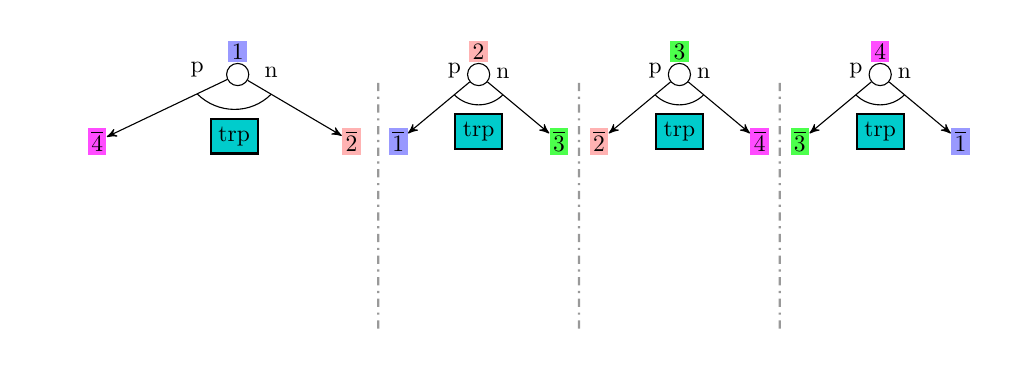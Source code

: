 \usetikzlibrary{arrows}
\begin{tikzpicture}
[
	scale=0.85,
	transform shape
%	edge from parent/.style={draw,->,>=stealth'}
]

\path[use as bounding box] (-30mm,7mm) rectangle (111mm,-40mm);

\definecolor{ref1col}{rgb}{0.6,0.6,1.0}
\definecolor{ref2col}{rgb}{1.0,0.7,0.7}
\definecolor{ref3col}{rgb}{0.3,1.0,0.3}
\definecolor{ref4col}{rgb}{1.0,0.3,1.0}
\definecolor{trpcol}{rgb}{0.0,0.8, 0.8}

\tikzstyle{state}=[draw,circle]
\tikzstyle{trans}=[draw,->,>=stealth']
\tikzstyle{abstr}=[draw,dotted,thick]
\tikzstyle{ref}=[rectangle,inner sep=0.5mm]
\tikzstyle{sepline}=[draw=black!40,thick,dashdotted]
\tikzstyle{trpbox}=[thick,draw=black,fill=trpcol,yshift=-4mm]

% Automaton 1
\node[state] (q1) at (0mm,0mm) {};
\node[] (r4) [below of=q1] {};
\node[node distance=14mm] (r3) [left of=r4] {};
\node[ref,fill=ref4col,node distance=7mm] (r1) [left of=r3] {$\overline{4}$};
\node[] (r5) [right of=r4] {};
\node[ref,fill=ref2col,node distance=7mm] (r2) [right of=r5] {$\overline{2}$};

\draw (q1) edge[trans] node[near start,label={above:p}] (r1mid) {} (r1);
\draw (q1) edge[trans] node[near start,label={above:n}] (r2mid) {} (r2);
%\draw (q1) edge[trans] node[near start,label={below right:t}] (r4mid) {} (r4);
\draw (r1mid.center) to[out=-45,in=225] node[trpbox] {trp} (r2mid.center);

\node[anchor=south,ref,fill=ref1col] at (q1.north) {1};

\node (adfdfds) [right of=q1,xshift=11mm] {};
\node (adfdfds2) [below of=adfdfds,yshift=-30mm] {};
\draw[sepline] (adfdfds) edge (adfdfds2);

% Automaton 2
\node[state] (bq1) [right of=q1,xshift=26mm] {};
\node[] (br4) [below of=bq1] {};
\node[] (br3) [node distance=6mm,left of=br4] {};
\node[ref,fill=ref1col] (br1) [node distance=6mm,left of=br3] {$\overline{1}$};
\node[] (br5) [node distance=6mm,right of=br4] {};
\node[ref,fill=ref3col] (br2) [node distance=6mm,right of=br5] {$\overline{3}$};

\draw (bq1) edge[trans] node[near start,label={above:p}] (br1mid) {} (br1);
\draw (bq1) edge[trans] node[near start,label={above:n}] (br2mid) {} (br2);
%\draw (bq1) edge[trans] node[near start,label={below right:t}] (br4mid) {} (br4);
\draw (br1mid.center) to[out=-45,in=225] node[trpbox] {trp} (br2mid.center);

\node[anchor=south,ref,fill=ref2col] at (bq1.north) {2};

\node (badfdfds) [right of=bq1,xshift=5mm] {};
\node (badfdfds2) [below of=badfdfds,yshift=-30mm] {};
\draw[sepline] (badfdfds) edge (badfdfds2);


% Automaton 3
\node[state] (cq1) [right of=bq1,xshift=20mm] {};
\node[] (cr4) [below of=cq1] {};
\node[] (cr3) [node distance=6mm,left of=cr4] {};
\node[ref,fill=ref2col] (cr1) [node distance=6mm,left of=cr3] {$\overline{2}$};
\node[] (cr5) [node distance=6mm,right of=cr4] {};
\node[ref,fill=ref4col] (cr2) [node distance=6mm,right of=cr5] {$\overline{4}$};

\draw (cq1) edge[trans] node[near start,label={above:p}] (cr1mid) {} (cr1);
\draw (cq1) edge[trans] node[near start,label={above:n}] (cr2mid) {} (cr2);
%\draw (cq1) edge[trans] node[near start,label={below right:t}] (cr4mid) {} (cr4);
\draw (cr1mid.center) to[out=-45,in=225] node[trpbox] {trp} (cr2mid.center);

\node[anchor=south,ref,fill=ref3col] at (cq1.north) {3};

\node (cadfdfds) [right of=cq1,xshift=5mm] {};
\node (cadfdfds2) [below of=cadfdfds,yshift=-30mm] {};
\draw[sepline] (cadfdfds) edge (cadfdfds2);



% Automaton 4
\node[state] (dq1) [right of=cq1,xshift=20mm] {};
\node[] (dr4) [below of=dq1] {};
\node[] (dr3) [node distance=6mm,left of=dr4] {};
\node[ref,fill=ref3col] (dr1) [node distance=6mm,left of=dr3] {$\overline{3}$};
\node[] (dr5) [node distance=6mm,right of=dr4] {};
\node[ref,fill=ref1col] (dr2) [node distance=6mm,right of=dr5] {$\overline{1}$};

\draw (dq1) edge[trans] node[near start,label={above:p}] (dr1mid) {} (dr1);
\draw (dq1) edge[trans] node[near start,label={above:n}] (dr2mid) {} (dr2);
%\draw (dq1) edge[trans] node[near start,label={below right:t}] (dr4mid) {} (dr4);
\draw (dr1mid.center) to[out=-45,in=225] node[trpbox] {trp} (dr2mid.center);

\node[anchor=south,ref,fill=ref4col] at (dq1.north) {4};

\end{tikzpicture}
